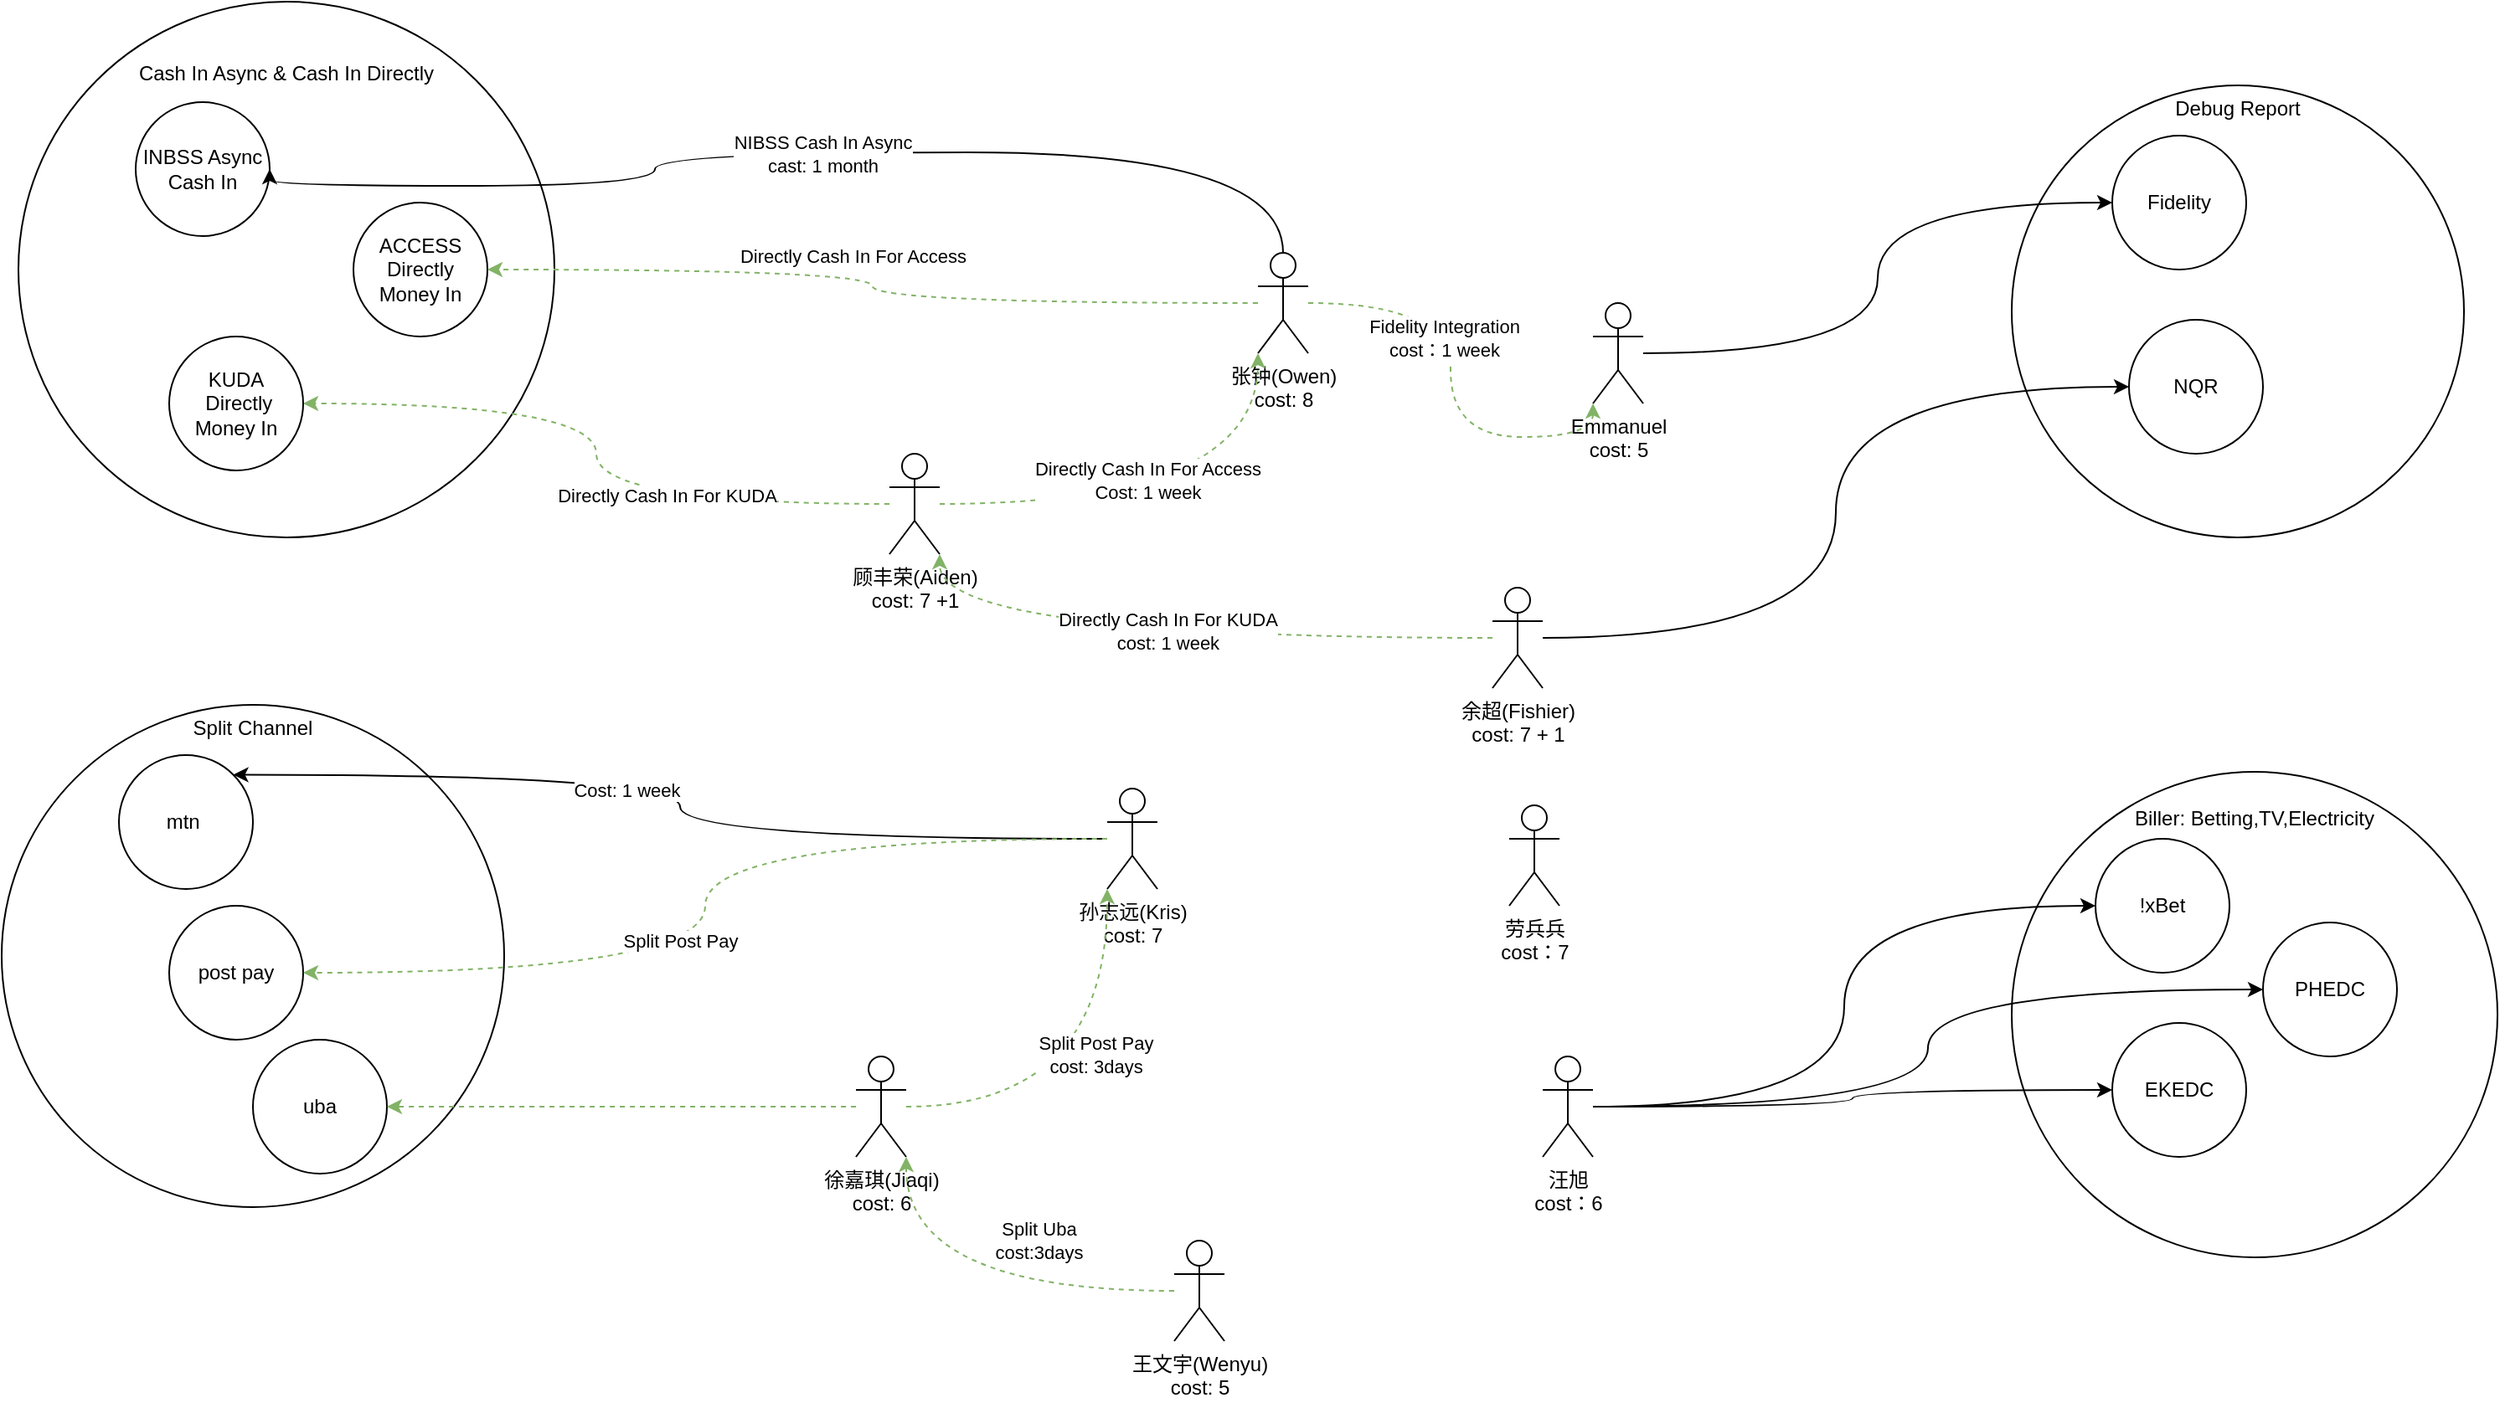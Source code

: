 <mxfile version="21.2.9" type="github">
  <diagram name="第 1 页" id="v69j2Ke4j7GUUFdfAC2q">
    <mxGraphModel dx="1562" dy="868" grid="1" gridSize="10" guides="1" tooltips="1" connect="1" arrows="1" fold="1" page="1" pageScale="1" pageWidth="827" pageHeight="1169" math="0" shadow="0">
      <root>
        <mxCell id="0" />
        <mxCell id="1" parent="0" />
        <mxCell id="S0U23tPo6Suk-2sK_wPV-45" value="Debug Report" style="ellipse;whiteSpace=wrap;html=1;aspect=fixed;verticalAlign=top;" vertex="1" parent="1">
          <mxGeometry x="1400" y="190" width="270" height="270" as="geometry" />
        </mxCell>
        <mxCell id="S0U23tPo6Suk-2sK_wPV-46" value="&lt;br&gt;Biller: Betting,TV,Electricity" style="ellipse;whiteSpace=wrap;html=1;aspect=fixed;verticalAlign=top;" vertex="1" parent="1">
          <mxGeometry x="1400" y="600" width="290" height="290" as="geometry" />
        </mxCell>
        <mxCell id="S0U23tPo6Suk-2sK_wPV-1" value="&lt;br&gt;&lt;br&gt;Cash In Async &amp;amp; Cash In Directly" style="ellipse;whiteSpace=wrap;html=1;aspect=fixed;verticalAlign=top;align=center;" vertex="1" parent="1">
          <mxGeometry x="210" y="140" width="320" height="320" as="geometry" />
        </mxCell>
        <mxCell id="S0U23tPo6Suk-2sK_wPV-2" value="INBSS Async Cash In" style="ellipse;whiteSpace=wrap;html=1;aspect=fixed;" vertex="1" parent="1">
          <mxGeometry x="280" y="200" width="80" height="80" as="geometry" />
        </mxCell>
        <mxCell id="S0U23tPo6Suk-2sK_wPV-3" value="ACCESS Directly Money In" style="ellipse;whiteSpace=wrap;html=1;aspect=fixed;" vertex="1" parent="1">
          <mxGeometry x="410" y="260" width="80" height="80" as="geometry" />
        </mxCell>
        <mxCell id="S0U23tPo6Suk-2sK_wPV-5" style="edgeStyle=orthogonalEdgeStyle;rounded=0;orthogonalLoop=1;jettySize=auto;html=1;entryX=1;entryY=0.5;entryDx=0;entryDy=0;curved=1;" edge="1" parent="1" source="S0U23tPo6Suk-2sK_wPV-4" target="S0U23tPo6Suk-2sK_wPV-2">
          <mxGeometry relative="1" as="geometry">
            <Array as="points">
              <mxPoint x="965" y="230" />
              <mxPoint x="590" y="230" />
              <mxPoint x="590" y="250" />
            </Array>
          </mxGeometry>
        </mxCell>
        <mxCell id="S0U23tPo6Suk-2sK_wPV-40" value="NIBSS Cash In Async&lt;br&gt;cast: 1 month" style="edgeLabel;html=1;align=center;verticalAlign=middle;resizable=0;points=[];" vertex="1" connectable="0" parent="S0U23tPo6Suk-2sK_wPV-5">
          <mxGeometry x="-0.036" y="1" relative="1" as="geometry">
            <mxPoint as="offset" />
          </mxGeometry>
        </mxCell>
        <mxCell id="S0U23tPo6Suk-2sK_wPV-11" style="edgeStyle=orthogonalEdgeStyle;rounded=0;orthogonalLoop=1;jettySize=auto;html=1;entryX=1;entryY=0.5;entryDx=0;entryDy=0;dashed=1;curved=1;fillColor=#d5e8d4;strokeColor=#82b366;" edge="1" parent="1" source="S0U23tPo6Suk-2sK_wPV-4" target="S0U23tPo6Suk-2sK_wPV-3">
          <mxGeometry relative="1" as="geometry" />
        </mxCell>
        <mxCell id="S0U23tPo6Suk-2sK_wPV-13" value="Directly Cash In For Access" style="edgeLabel;html=1;align=center;verticalAlign=middle;resizable=0;points=[];" vertex="1" connectable="0" parent="S0U23tPo6Suk-2sK_wPV-11">
          <mxGeometry x="0.093" y="-8" relative="1" as="geometry">
            <mxPoint as="offset" />
          </mxGeometry>
        </mxCell>
        <mxCell id="S0U23tPo6Suk-2sK_wPV-60" style="edgeStyle=orthogonalEdgeStyle;rounded=0;orthogonalLoop=1;jettySize=auto;html=1;entryX=0;entryY=1;entryDx=0;entryDy=0;entryPerimeter=0;dashed=1;curved=1;fillColor=#d5e8d4;strokeColor=#82b366;" edge="1" parent="1" source="S0U23tPo6Suk-2sK_wPV-4" target="S0U23tPo6Suk-2sK_wPV-54">
          <mxGeometry relative="1" as="geometry" />
        </mxCell>
        <mxCell id="S0U23tPo6Suk-2sK_wPV-61" value="Fidelity Integration&lt;br&gt;cost：1 week" style="edgeLabel;html=1;align=center;verticalAlign=middle;resizable=0;points=[];" vertex="1" connectable="0" parent="S0U23tPo6Suk-2sK_wPV-60">
          <mxGeometry x="-0.219" y="-4" relative="1" as="geometry">
            <mxPoint as="offset" />
          </mxGeometry>
        </mxCell>
        <mxCell id="S0U23tPo6Suk-2sK_wPV-4" value="张钟(Owen)&lt;br&gt;cost: 8" style="shape=umlActor;verticalLabelPosition=bottom;verticalAlign=top;html=1;outlineConnect=0;" vertex="1" parent="1">
          <mxGeometry x="950" y="290" width="30" height="60" as="geometry" />
        </mxCell>
        <mxCell id="S0U23tPo6Suk-2sK_wPV-10" style="edgeStyle=orthogonalEdgeStyle;rounded=0;orthogonalLoop=1;jettySize=auto;html=1;entryX=0;entryY=1;entryDx=0;entryDy=0;entryPerimeter=0;curved=1;dashed=1;fillColor=#d5e8d4;strokeColor=#82b366;" edge="1" parent="1" source="S0U23tPo6Suk-2sK_wPV-6" target="S0U23tPo6Suk-2sK_wPV-4">
          <mxGeometry relative="1" as="geometry" />
        </mxCell>
        <mxCell id="S0U23tPo6Suk-2sK_wPV-12" value="Directly Cash In For Access&lt;br&gt;Cost: 1 week" style="edgeLabel;html=1;align=center;verticalAlign=middle;resizable=0;points=[];" vertex="1" connectable="0" parent="S0U23tPo6Suk-2sK_wPV-10">
          <mxGeometry x="-0.114" y="14" relative="1" as="geometry">
            <mxPoint as="offset" />
          </mxGeometry>
        </mxCell>
        <mxCell id="S0U23tPo6Suk-2sK_wPV-38" style="edgeStyle=orthogonalEdgeStyle;rounded=0;orthogonalLoop=1;jettySize=auto;html=1;entryX=1;entryY=0.5;entryDx=0;entryDy=0;dashed=1;curved=1;fillColor=#d5e8d4;strokeColor=#82b366;" edge="1" parent="1" source="S0U23tPo6Suk-2sK_wPV-6" target="S0U23tPo6Suk-2sK_wPV-39">
          <mxGeometry relative="1" as="geometry">
            <mxPoint x="430" y="470" as="targetPoint" />
          </mxGeometry>
        </mxCell>
        <mxCell id="S0U23tPo6Suk-2sK_wPV-41" value="Directly Cash In For KUDA" style="edgeLabel;html=1;align=center;verticalAlign=middle;resizable=0;points=[];" vertex="1" connectable="0" parent="S0U23tPo6Suk-2sK_wPV-38">
          <mxGeometry x="-0.351" y="-5" relative="1" as="geometry">
            <mxPoint as="offset" />
          </mxGeometry>
        </mxCell>
        <mxCell id="S0U23tPo6Suk-2sK_wPV-6" value="顾丰荣(Aiden)&lt;br&gt;cost: 7 +1" style="shape=umlActor;verticalLabelPosition=bottom;verticalAlign=top;html=1;outlineConnect=0;" vertex="1" parent="1">
          <mxGeometry x="730" y="410" width="30" height="60" as="geometry" />
        </mxCell>
        <mxCell id="S0U23tPo6Suk-2sK_wPV-14" value="Split Channel" style="ellipse;whiteSpace=wrap;html=1;aspect=fixed;verticalAlign=top;" vertex="1" parent="1">
          <mxGeometry x="200" y="560" width="300" height="300" as="geometry" />
        </mxCell>
        <mxCell id="S0U23tPo6Suk-2sK_wPV-15" value="mtn&amp;nbsp;" style="ellipse;whiteSpace=wrap;html=1;aspect=fixed;" vertex="1" parent="1">
          <mxGeometry x="270" y="590" width="80" height="80" as="geometry" />
        </mxCell>
        <mxCell id="S0U23tPo6Suk-2sK_wPV-16" value="post pay" style="ellipse;whiteSpace=wrap;html=1;aspect=fixed;" vertex="1" parent="1">
          <mxGeometry x="300" y="680" width="80" height="80" as="geometry" />
        </mxCell>
        <mxCell id="S0U23tPo6Suk-2sK_wPV-17" value="uba" style="ellipse;whiteSpace=wrap;html=1;aspect=fixed;" vertex="1" parent="1">
          <mxGeometry x="350" y="760" width="80" height="80" as="geometry" />
        </mxCell>
        <mxCell id="S0U23tPo6Suk-2sK_wPV-19" style="edgeStyle=orthogonalEdgeStyle;rounded=0;orthogonalLoop=1;jettySize=auto;html=1;entryX=1;entryY=0;entryDx=0;entryDy=0;curved=1;" edge="1" parent="1" source="S0U23tPo6Suk-2sK_wPV-18" target="S0U23tPo6Suk-2sK_wPV-15">
          <mxGeometry relative="1" as="geometry" />
        </mxCell>
        <mxCell id="S0U23tPo6Suk-2sK_wPV-31" value="Cost: 1 week" style="edgeLabel;html=1;align=center;verticalAlign=middle;resizable=0;points=[];" vertex="1" connectable="0" parent="S0U23tPo6Suk-2sK_wPV-19">
          <mxGeometry x="0.162" y="9" relative="1" as="geometry">
            <mxPoint as="offset" />
          </mxGeometry>
        </mxCell>
        <mxCell id="S0U23tPo6Suk-2sK_wPV-22" style="edgeStyle=orthogonalEdgeStyle;rounded=0;orthogonalLoop=1;jettySize=auto;html=1;entryX=1;entryY=0.5;entryDx=0;entryDy=0;dashed=1;curved=1;fillColor=#d5e8d4;strokeColor=#82b366;" edge="1" parent="1" source="S0U23tPo6Suk-2sK_wPV-18" target="S0U23tPo6Suk-2sK_wPV-16">
          <mxGeometry relative="1" as="geometry" />
        </mxCell>
        <mxCell id="S0U23tPo6Suk-2sK_wPV-28" value="Split Post Pay" style="edgeLabel;html=1;align=center;verticalAlign=middle;resizable=0;points=[];" vertex="1" connectable="0" parent="S0U23tPo6Suk-2sK_wPV-22">
          <mxGeometry x="0.196" y="-19" relative="1" as="geometry">
            <mxPoint as="offset" />
          </mxGeometry>
        </mxCell>
        <mxCell id="S0U23tPo6Suk-2sK_wPV-18" value="孙志远(Kris)&lt;br&gt;cost: 7" style="shape=umlActor;verticalLabelPosition=bottom;verticalAlign=top;html=1;outlineConnect=0;" vertex="1" parent="1">
          <mxGeometry x="860" y="610" width="30" height="60" as="geometry" />
        </mxCell>
        <mxCell id="S0U23tPo6Suk-2sK_wPV-21" style="edgeStyle=orthogonalEdgeStyle;rounded=0;orthogonalLoop=1;jettySize=auto;html=1;entryX=0;entryY=1;entryDx=0;entryDy=0;entryPerimeter=0;dashed=1;curved=1;fillColor=#d5e8d4;strokeColor=#82b366;" edge="1" parent="1" source="S0U23tPo6Suk-2sK_wPV-20" target="S0U23tPo6Suk-2sK_wPV-18">
          <mxGeometry relative="1" as="geometry" />
        </mxCell>
        <mxCell id="S0U23tPo6Suk-2sK_wPV-26" value="Split Post Pay&lt;br&gt;cost: 3days" style="edgeLabel;html=1;align=center;verticalAlign=middle;resizable=0;points=[];" vertex="1" connectable="0" parent="S0U23tPo6Suk-2sK_wPV-21">
          <mxGeometry x="0.21" y="7" relative="1" as="geometry">
            <mxPoint as="offset" />
          </mxGeometry>
        </mxCell>
        <mxCell id="S0U23tPo6Suk-2sK_wPV-34" style="edgeStyle=orthogonalEdgeStyle;rounded=0;orthogonalLoop=1;jettySize=auto;html=1;entryX=1;entryY=0.5;entryDx=0;entryDy=0;curved=1;dashed=1;fillColor=#d5e8d4;strokeColor=#82b366;" edge="1" parent="1" source="S0U23tPo6Suk-2sK_wPV-20" target="S0U23tPo6Suk-2sK_wPV-17">
          <mxGeometry relative="1" as="geometry" />
        </mxCell>
        <mxCell id="S0U23tPo6Suk-2sK_wPV-20" value="徐嘉琪(Jiaqi)&lt;br&gt;cost: 6" style="shape=umlActor;verticalLabelPosition=bottom;verticalAlign=top;html=1;outlineConnect=0;" vertex="1" parent="1">
          <mxGeometry x="710" y="770" width="30" height="60" as="geometry" />
        </mxCell>
        <mxCell id="S0U23tPo6Suk-2sK_wPV-24" style="edgeStyle=orthogonalEdgeStyle;rounded=0;orthogonalLoop=1;jettySize=auto;html=1;entryX=1;entryY=1;entryDx=0;entryDy=0;entryPerimeter=0;dashed=1;curved=1;fillColor=#d5e8d4;strokeColor=#82b366;" edge="1" parent="1" source="S0U23tPo6Suk-2sK_wPV-23" target="S0U23tPo6Suk-2sK_wPV-20">
          <mxGeometry relative="1" as="geometry" />
        </mxCell>
        <mxCell id="S0U23tPo6Suk-2sK_wPV-27" value="Split Uba&lt;br&gt;cost:3days" style="edgeLabel;html=1;align=center;verticalAlign=middle;resizable=0;points=[];" vertex="1" connectable="0" parent="S0U23tPo6Suk-2sK_wPV-24">
          <mxGeometry x="-0.178" y="-16" relative="1" as="geometry">
            <mxPoint x="17" y="-14" as="offset" />
          </mxGeometry>
        </mxCell>
        <mxCell id="S0U23tPo6Suk-2sK_wPV-23" value="王文宇(Wenyu)&lt;br&gt;cost: 5" style="shape=umlActor;verticalLabelPosition=bottom;verticalAlign=top;html=1;outlineConnect=0;" vertex="1" parent="1">
          <mxGeometry x="900" y="880" width="30" height="60" as="geometry" />
        </mxCell>
        <mxCell id="S0U23tPo6Suk-2sK_wPV-35" style="edgeStyle=orthogonalEdgeStyle;rounded=0;orthogonalLoop=1;jettySize=auto;html=1;entryX=1;entryY=1;entryDx=0;entryDy=0;entryPerimeter=0;curved=1;dashed=1;fillColor=#d5e8d4;strokeColor=#82b366;" edge="1" parent="1" source="S0U23tPo6Suk-2sK_wPV-33" target="S0U23tPo6Suk-2sK_wPV-6">
          <mxGeometry relative="1" as="geometry" />
        </mxCell>
        <mxCell id="S0U23tPo6Suk-2sK_wPV-37" value="Directly Cash In For KUDA&lt;br&gt;cost: 1 week" style="edgeLabel;html=1;align=center;verticalAlign=middle;resizable=0;points=[];" vertex="1" connectable="0" parent="S0U23tPo6Suk-2sK_wPV-35">
          <mxGeometry x="0.021" y="-4" relative="1" as="geometry">
            <mxPoint as="offset" />
          </mxGeometry>
        </mxCell>
        <mxCell id="S0U23tPo6Suk-2sK_wPV-57" style="edgeStyle=orthogonalEdgeStyle;rounded=0;orthogonalLoop=1;jettySize=auto;html=1;entryX=0;entryY=0.5;entryDx=0;entryDy=0;curved=1;" edge="1" parent="1" source="S0U23tPo6Suk-2sK_wPV-33" target="S0U23tPo6Suk-2sK_wPV-56">
          <mxGeometry relative="1" as="geometry" />
        </mxCell>
        <mxCell id="S0U23tPo6Suk-2sK_wPV-33" value="余超(Fishier)&lt;br&gt;cost: 7 + 1" style="shape=umlActor;verticalLabelPosition=bottom;verticalAlign=top;html=1;outlineConnect=0;" vertex="1" parent="1">
          <mxGeometry x="1090" y="490" width="30" height="60" as="geometry" />
        </mxCell>
        <mxCell id="S0U23tPo6Suk-2sK_wPV-39" value="KUDA&lt;br&gt;&amp;nbsp;Directly Money In" style="ellipse;whiteSpace=wrap;html=1;aspect=fixed;" vertex="1" parent="1">
          <mxGeometry x="300" y="340" width="80" height="80" as="geometry" />
        </mxCell>
        <mxCell id="S0U23tPo6Suk-2sK_wPV-50" style="edgeStyle=orthogonalEdgeStyle;rounded=0;orthogonalLoop=1;jettySize=auto;html=1;entryX=0;entryY=0.5;entryDx=0;entryDy=0;curved=1;" edge="1" parent="1" source="S0U23tPo6Suk-2sK_wPV-43" target="S0U23tPo6Suk-2sK_wPV-47">
          <mxGeometry relative="1" as="geometry" />
        </mxCell>
        <mxCell id="S0U23tPo6Suk-2sK_wPV-51" style="edgeStyle=orthogonalEdgeStyle;rounded=0;orthogonalLoop=1;jettySize=auto;html=1;entryX=0;entryY=0.5;entryDx=0;entryDy=0;curved=1;" edge="1" parent="1" source="S0U23tPo6Suk-2sK_wPV-43" target="S0U23tPo6Suk-2sK_wPV-48">
          <mxGeometry relative="1" as="geometry" />
        </mxCell>
        <mxCell id="S0U23tPo6Suk-2sK_wPV-52" style="edgeStyle=orthogonalEdgeStyle;rounded=0;orthogonalLoop=1;jettySize=auto;html=1;entryX=0;entryY=0.5;entryDx=0;entryDy=0;curved=1;" edge="1" parent="1" source="S0U23tPo6Suk-2sK_wPV-43" target="S0U23tPo6Suk-2sK_wPV-49">
          <mxGeometry relative="1" as="geometry" />
        </mxCell>
        <mxCell id="S0U23tPo6Suk-2sK_wPV-43" value="汪旭&lt;br&gt;cost：6" style="shape=umlActor;verticalLabelPosition=bottom;verticalAlign=top;html=1;outlineConnect=0;" vertex="1" parent="1">
          <mxGeometry x="1120" y="770" width="30" height="60" as="geometry" />
        </mxCell>
        <mxCell id="S0U23tPo6Suk-2sK_wPV-44" value="劳兵兵&lt;br&gt;cost：7" style="shape=umlActor;verticalLabelPosition=bottom;verticalAlign=top;html=1;outlineConnect=0;" vertex="1" parent="1">
          <mxGeometry x="1100" y="620" width="30" height="60" as="geometry" />
        </mxCell>
        <mxCell id="S0U23tPo6Suk-2sK_wPV-47" value="!xBet" style="ellipse;whiteSpace=wrap;html=1;aspect=fixed;" vertex="1" parent="1">
          <mxGeometry x="1450" y="640" width="80" height="80" as="geometry" />
        </mxCell>
        <mxCell id="S0U23tPo6Suk-2sK_wPV-48" value="PHEDC" style="ellipse;whiteSpace=wrap;html=1;aspect=fixed;" vertex="1" parent="1">
          <mxGeometry x="1550" y="690" width="80" height="80" as="geometry" />
        </mxCell>
        <mxCell id="S0U23tPo6Suk-2sK_wPV-49" value="EKEDC" style="ellipse;whiteSpace=wrap;html=1;aspect=fixed;" vertex="1" parent="1">
          <mxGeometry x="1460" y="750" width="80" height="80" as="geometry" />
        </mxCell>
        <mxCell id="S0U23tPo6Suk-2sK_wPV-58" style="edgeStyle=orthogonalEdgeStyle;rounded=0;orthogonalLoop=1;jettySize=auto;html=1;entryX=0;entryY=0.5;entryDx=0;entryDy=0;curved=1;" edge="1" parent="1" source="S0U23tPo6Suk-2sK_wPV-54" target="S0U23tPo6Suk-2sK_wPV-55">
          <mxGeometry relative="1" as="geometry" />
        </mxCell>
        <mxCell id="S0U23tPo6Suk-2sK_wPV-54" value="Emmanuel&lt;br&gt;cost: 5" style="shape=umlActor;verticalLabelPosition=bottom;verticalAlign=top;html=1;outlineConnect=0;" vertex="1" parent="1">
          <mxGeometry x="1150" y="320" width="30" height="60" as="geometry" />
        </mxCell>
        <mxCell id="S0U23tPo6Suk-2sK_wPV-55" value="Fidelity" style="ellipse;whiteSpace=wrap;html=1;aspect=fixed;" vertex="1" parent="1">
          <mxGeometry x="1460" y="220" width="80" height="80" as="geometry" />
        </mxCell>
        <mxCell id="S0U23tPo6Suk-2sK_wPV-56" value="NQR" style="ellipse;whiteSpace=wrap;html=1;aspect=fixed;" vertex="1" parent="1">
          <mxGeometry x="1470" y="330" width="80" height="80" as="geometry" />
        </mxCell>
      </root>
    </mxGraphModel>
  </diagram>
</mxfile>
